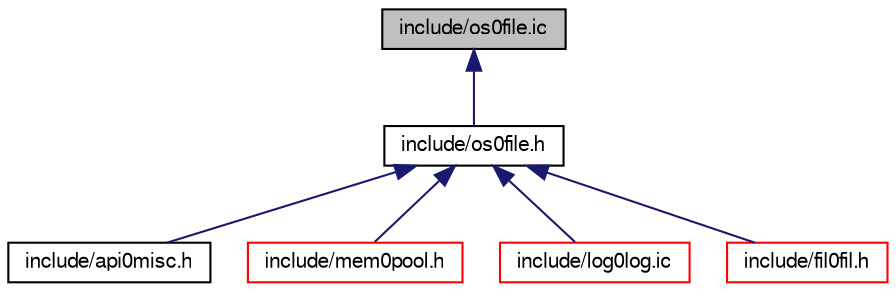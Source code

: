 digraph "include/os0file.ic"
{
  bgcolor="transparent";
  edge [fontname="FreeSans",fontsize="10",labelfontname="FreeSans",labelfontsize="10"];
  node [fontname="FreeSans",fontsize="10",shape=record];
  Node1 [label="include/os0file.ic",height=0.2,width=0.4,color="black", fillcolor="grey75", style="filled" fontcolor="black"];
  Node1 -> Node2 [dir="back",color="midnightblue",fontsize="10",style="solid",fontname="FreeSans"];
  Node2 [label="include/os0file.h",height=0.2,width=0.4,color="black",URL="$os0file_8h.html"];
  Node2 -> Node3 [dir="back",color="midnightblue",fontsize="10",style="solid",fontname="FreeSans"];
  Node3 [label="include/api0misc.h",height=0.2,width=0.4,color="black",URL="$api0misc_8h.html"];
  Node2 -> Node4 [dir="back",color="midnightblue",fontsize="10",style="solid",fontname="FreeSans"];
  Node4 [label="include/mem0pool.h",height=0.2,width=0.4,color="red",URL="$mem0pool_8h.html"];
  Node2 -> Node5 [dir="back",color="midnightblue",fontsize="10",style="solid",fontname="FreeSans"];
  Node5 [label="include/log0log.ic",height=0.2,width=0.4,color="red",URL="$log0log_8ic.html"];
  Node2 -> Node6 [dir="back",color="midnightblue",fontsize="10",style="solid",fontname="FreeSans"];
  Node6 [label="include/fil0fil.h",height=0.2,width=0.4,color="red",URL="$fil0fil_8h.html"];
}

